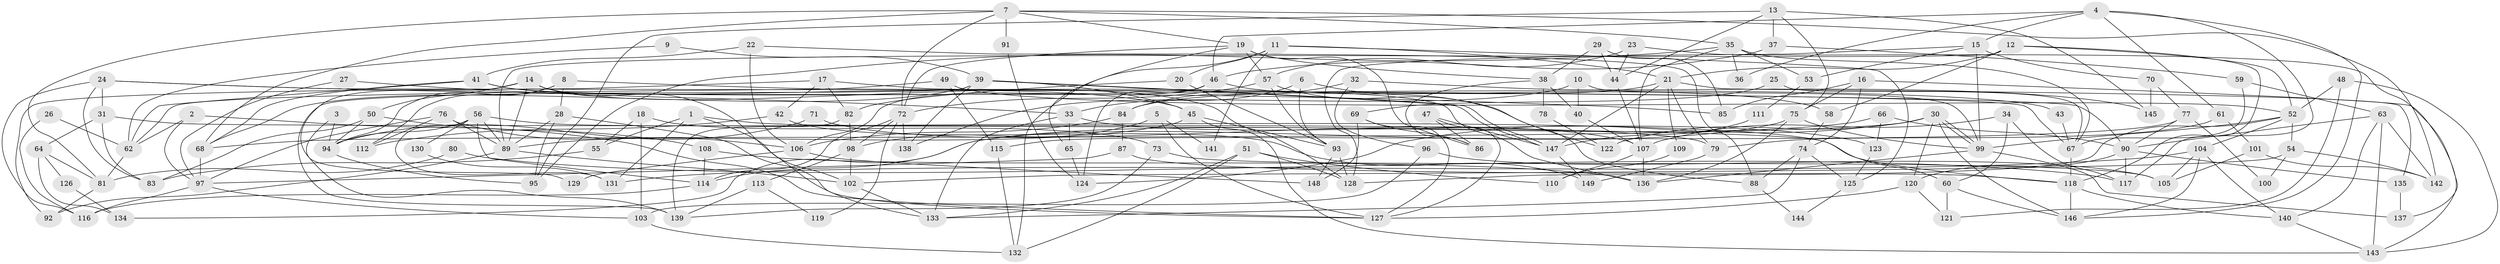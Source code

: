 // coarse degree distribution, {6: 0.1326530612244898, 3: 0.21428571428571427, 2: 0.12244897959183673, 7: 0.061224489795918366, 9: 0.04081632653061224, 5: 0.11224489795918367, 11: 0.01020408163265306, 4: 0.17346938775510204, 8: 0.09183673469387756, 10: 0.030612244897959183, 1: 0.01020408163265306}
// Generated by graph-tools (version 1.1) at 2025/41/03/06/25 10:41:54]
// undirected, 149 vertices, 298 edges
graph export_dot {
graph [start="1"]
  node [color=gray90,style=filled];
  1;
  2;
  3;
  4;
  5;
  6;
  7;
  8;
  9;
  10;
  11;
  12;
  13;
  14;
  15;
  16;
  17;
  18;
  19;
  20;
  21;
  22;
  23;
  24;
  25;
  26;
  27;
  28;
  29;
  30;
  31;
  32;
  33;
  34;
  35;
  36;
  37;
  38;
  39;
  40;
  41;
  42;
  43;
  44;
  45;
  46;
  47;
  48;
  49;
  50;
  51;
  52;
  53;
  54;
  55;
  56;
  57;
  58;
  59;
  60;
  61;
  62;
  63;
  64;
  65;
  66;
  67;
  68;
  69;
  70;
  71;
  72;
  73;
  74;
  75;
  76;
  77;
  78;
  79;
  80;
  81;
  82;
  83;
  84;
  85;
  86;
  87;
  88;
  89;
  90;
  91;
  92;
  93;
  94;
  95;
  96;
  97;
  98;
  99;
  100;
  101;
  102;
  103;
  104;
  105;
  106;
  107;
  108;
  109;
  110;
  111;
  112;
  113;
  114;
  115;
  116;
  117;
  118;
  119;
  120;
  121;
  122;
  123;
  124;
  125;
  126;
  127;
  128;
  129;
  130;
  131;
  132;
  133;
  134;
  135;
  136;
  137;
  138;
  139;
  140;
  141;
  142;
  143;
  144;
  145;
  146;
  147;
  148;
  149;
  1 -- 102;
  1 -- 131;
  1 -- 55;
  1 -- 79;
  2 -- 127;
  2 -- 97;
  2 -- 62;
  3 -- 94;
  3 -- 139;
  4 -- 117;
  4 -- 146;
  4 -- 15;
  4 -- 36;
  4 -- 46;
  4 -- 61;
  5 -- 98;
  5 -- 127;
  5 -- 141;
  6 -- 93;
  6 -- 33;
  6 -- 88;
  7 -- 68;
  7 -- 72;
  7 -- 19;
  7 -- 35;
  7 -- 81;
  7 -- 91;
  7 -- 142;
  8 -- 28;
  8 -- 90;
  8 -- 94;
  8 -- 112;
  9 -- 39;
  9 -- 62;
  10 -- 138;
  10 -- 99;
  10 -- 40;
  11 -- 132;
  11 -- 21;
  11 -- 20;
  11 -- 125;
  11 -- 141;
  12 -- 21;
  12 -- 118;
  12 -- 52;
  12 -- 58;
  12 -- 89;
  13 -- 44;
  13 -- 37;
  13 -- 75;
  13 -- 95;
  13 -- 145;
  14 -- 89;
  14 -- 128;
  14 -- 50;
  14 -- 129;
  14 -- 133;
  15 -- 99;
  15 -- 53;
  15 -- 70;
  15 -- 128;
  16 -- 75;
  16 -- 143;
  16 -- 74;
  16 -- 85;
  17 -- 92;
  17 -- 136;
  17 -- 42;
  17 -- 82;
  18 -- 55;
  18 -- 73;
  18 -- 103;
  19 -- 65;
  19 -- 38;
  19 -- 57;
  19 -- 72;
  19 -- 86;
  20 -- 93;
  20 -- 82;
  21 -- 84;
  21 -- 79;
  21 -- 109;
  21 -- 135;
  21 -- 147;
  22 -- 41;
  22 -- 106;
  22 -- 88;
  23 -- 44;
  23 -- 57;
  23 -- 137;
  24 -- 67;
  24 -- 31;
  24 -- 83;
  24 -- 85;
  24 -- 116;
  25 -- 67;
  25 -- 69;
  26 -- 116;
  26 -- 62;
  27 -- 97;
  27 -- 33;
  28 -- 89;
  28 -- 95;
  28 -- 127;
  29 -- 38;
  29 -- 85;
  29 -- 44;
  30 -- 99;
  30 -- 99;
  30 -- 68;
  30 -- 120;
  30 -- 122;
  30 -- 124;
  30 -- 146;
  31 -- 118;
  31 -- 83;
  31 -- 64;
  32 -- 145;
  32 -- 84;
  32 -- 96;
  33 -- 123;
  33 -- 133;
  33 -- 65;
  34 -- 60;
  34 -- 107;
  34 -- 117;
  35 -- 107;
  35 -- 36;
  35 -- 53;
  35 -- 67;
  35 -- 95;
  37 -- 46;
  37 -- 59;
  38 -- 86;
  38 -- 40;
  38 -- 78;
  39 -- 45;
  39 -- 147;
  39 -- 147;
  39 -- 68;
  39 -- 138;
  39 -- 139;
  40 -- 107;
  41 -- 45;
  41 -- 68;
  41 -- 43;
  41 -- 62;
  42 -- 112;
  42 -- 149;
  43 -- 67;
  44 -- 107;
  45 -- 89;
  45 -- 143;
  45 -- 93;
  46 -- 58;
  46 -- 106;
  46 -- 124;
  47 -- 127;
  47 -- 147;
  47 -- 86;
  48 -- 52;
  48 -- 121;
  48 -- 143;
  49 -- 62;
  49 -- 52;
  49 -- 115;
  50 -- 94;
  50 -- 83;
  50 -- 108;
  51 -- 128;
  51 -- 133;
  51 -- 110;
  51 -- 132;
  52 -- 99;
  52 -- 54;
  52 -- 104;
  52 -- 128;
  53 -- 111;
  54 -- 102;
  54 -- 100;
  54 -- 142;
  55 -- 83;
  56 -- 89;
  56 -- 94;
  56 -- 60;
  56 -- 114;
  56 -- 130;
  56 -- 131;
  57 -- 93;
  57 -- 72;
  57 -- 122;
  58 -- 74;
  59 -- 67;
  59 -- 63;
  60 -- 146;
  60 -- 121;
  61 -- 79;
  61 -- 101;
  62 -- 81;
  63 -- 142;
  63 -- 90;
  63 -- 140;
  63 -- 143;
  64 -- 81;
  64 -- 126;
  64 -- 134;
  65 -- 124;
  66 -- 90;
  66 -- 114;
  66 -- 123;
  67 -- 118;
  68 -- 97;
  69 -- 86;
  69 -- 148;
  69 -- 127;
  70 -- 77;
  70 -- 145;
  71 -- 107;
  71 -- 94;
  72 -- 98;
  72 -- 114;
  72 -- 119;
  72 -- 138;
  73 -- 139;
  73 -- 105;
  74 -- 88;
  74 -- 125;
  74 -- 133;
  75 -- 136;
  75 -- 99;
  75 -- 134;
  76 -- 97;
  76 -- 89;
  76 -- 106;
  76 -- 112;
  77 -- 90;
  77 -- 115;
  77 -- 100;
  78 -- 122;
  79 -- 149;
  80 -- 117;
  80 -- 81;
  81 -- 92;
  82 -- 98;
  82 -- 139;
  84 -- 87;
  84 -- 106;
  87 -- 97;
  87 -- 118;
  88 -- 144;
  89 -- 102;
  89 -- 92;
  90 -- 120;
  90 -- 135;
  90 -- 117;
  91 -- 124;
  93 -- 128;
  93 -- 148;
  94 -- 95;
  96 -- 105;
  96 -- 103;
  97 -- 103;
  97 -- 116;
  98 -- 102;
  98 -- 113;
  99 -- 136;
  99 -- 137;
  101 -- 142;
  101 -- 105;
  102 -- 133;
  103 -- 132;
  104 -- 140;
  104 -- 105;
  104 -- 131;
  104 -- 146;
  106 -- 129;
  106 -- 148;
  107 -- 136;
  107 -- 110;
  108 -- 114;
  108 -- 136;
  109 -- 110;
  111 -- 147;
  113 -- 139;
  113 -- 119;
  114 -- 116;
  115 -- 132;
  118 -- 146;
  118 -- 140;
  120 -- 127;
  120 -- 121;
  123 -- 125;
  125 -- 144;
  126 -- 134;
  130 -- 131;
  135 -- 137;
  140 -- 143;
  147 -- 149;
}

